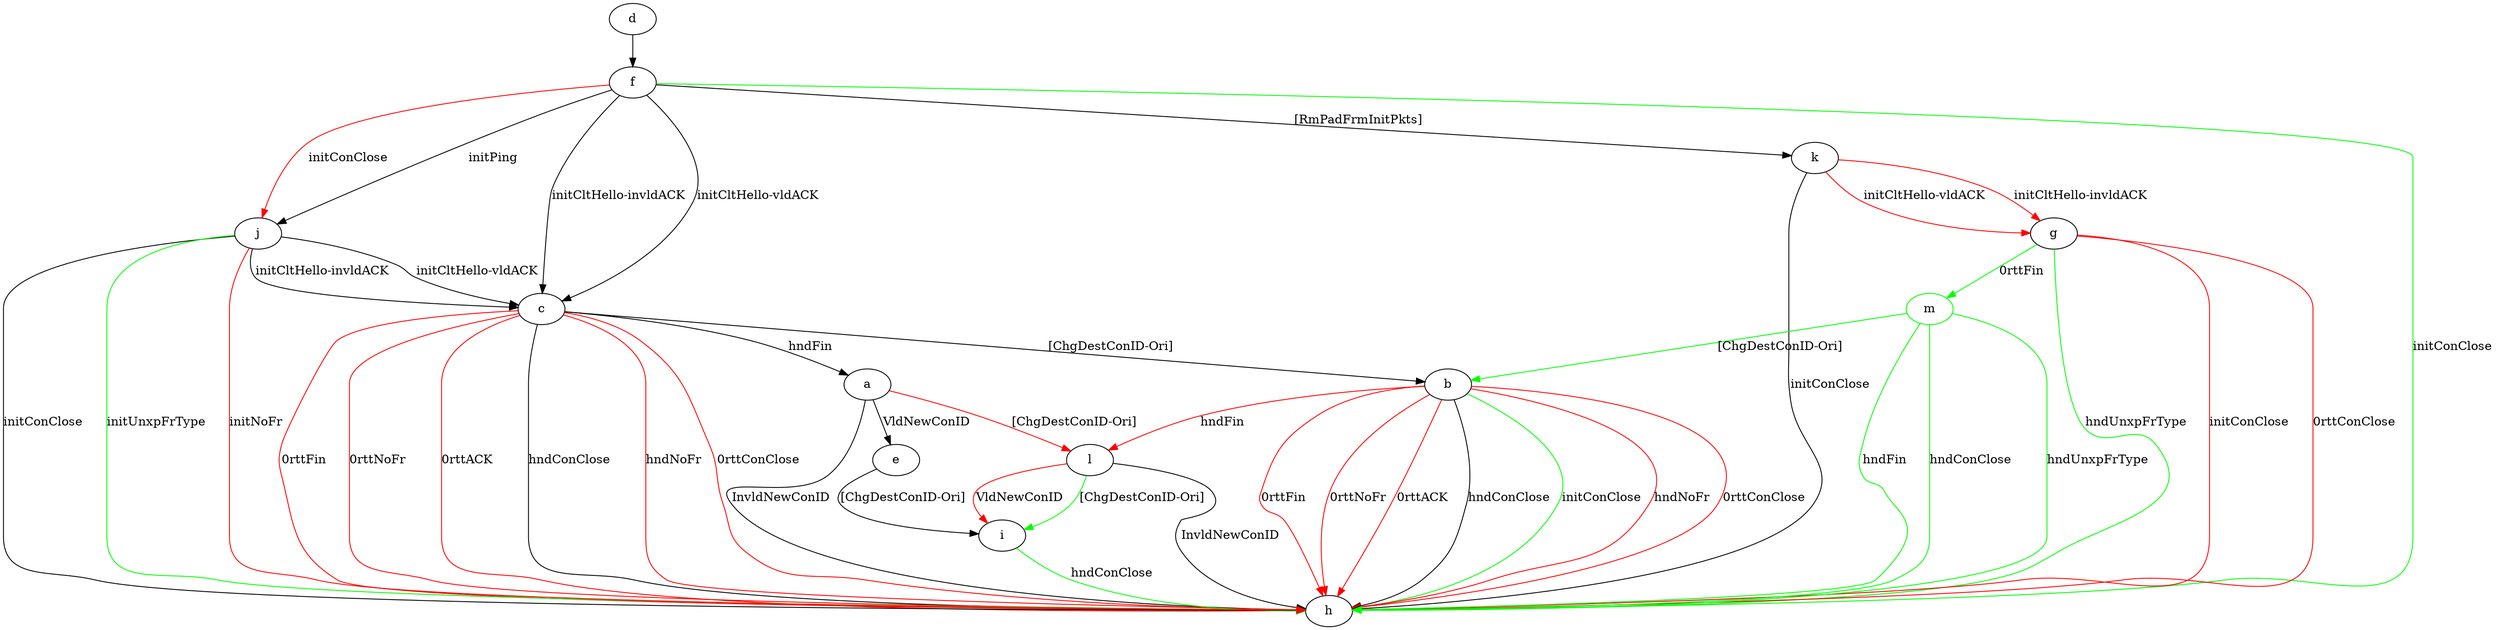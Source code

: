 digraph "" {
	a -> e	[key=0,
		label="VldNewConID "];
	a -> h	[key=0,
		label="InvldNewConID "];
	a -> l	[key=0,
		color=red,
		label="[ChgDestConID-Ori] "];
	b -> h	[key=0,
		label="hndConClose "];
	b -> h	[key=1,
		color=green,
		label="initConClose "];
	b -> h	[key=2,
		color=red,
		label="hndNoFr "];
	b -> h	[key=3,
		color=red,
		label="0rttConClose "];
	b -> h	[key=4,
		color=red,
		label="0rttFin "];
	b -> h	[key=5,
		color=red,
		label="0rttNoFr "];
	b -> h	[key=6,
		color=red,
		label="0rttACK "];
	b -> l	[key=0,
		color=red,
		label="hndFin "];
	c -> a	[key=0,
		label="hndFin "];
	c -> b	[key=0,
		label="[ChgDestConID-Ori] "];
	c -> h	[key=0,
		label="hndConClose "];
	c -> h	[key=1,
		color=red,
		label="hndNoFr "];
	c -> h	[key=2,
		color=red,
		label="0rttConClose "];
	c -> h	[key=3,
		color=red,
		label="0rttFin "];
	c -> h	[key=4,
		color=red,
		label="0rttNoFr "];
	c -> h	[key=5,
		color=red,
		label="0rttACK "];
	d -> f	[key=0];
	e -> i	[key=0,
		label="[ChgDestConID-Ori] "];
	f -> c	[key=0,
		label="initCltHello-vldACK "];
	f -> c	[key=1,
		label="initCltHello-invldACK "];
	f -> h	[key=0,
		color=green,
		label="initConClose "];
	f -> j	[key=0,
		label="initPing "];
	f -> j	[key=1,
		color=red,
		label="initConClose "];
	f -> k	[key=0,
		label="[RmPadFrmInitPkts] "];
	g -> h	[key=0,
		color=green,
		label="hndUnxpFrType "];
	g -> h	[key=1,
		color=red,
		label="initConClose "];
	g -> h	[key=2,
		color=red,
		label="0rttConClose "];
	m	[color=green];
	g -> m	[key=0,
		color=green,
		label="0rttFin "];
	i -> h	[key=0,
		color=green,
		label="hndConClose "];
	j -> c	[key=0,
		label="initCltHello-vldACK "];
	j -> c	[key=1,
		label="initCltHello-invldACK "];
	j -> h	[key=0,
		label="initConClose "];
	j -> h	[key=1,
		color=green,
		label="initUnxpFrType "];
	j -> h	[key=2,
		color=red,
		label="initNoFr "];
	k -> g	[key=0,
		color=red,
		label="initCltHello-vldACK "];
	k -> g	[key=1,
		color=red,
		label="initCltHello-invldACK "];
	k -> h	[key=0,
		label="initConClose "];
	l -> h	[key=0,
		label="InvldNewConID "];
	l -> i	[key=0,
		color=green,
		label="[ChgDestConID-Ori] "];
	l -> i	[key=1,
		color=red,
		label="VldNewConID "];
	m -> b	[key=0,
		color=green,
		label="[ChgDestConID-Ori] "];
	m -> h	[key=0,
		color=green,
		label="hndFin "];
	m -> h	[key=1,
		color=green,
		label="hndConClose "];
	m -> h	[key=2,
		color=green,
		label="hndUnxpFrType "];
}
